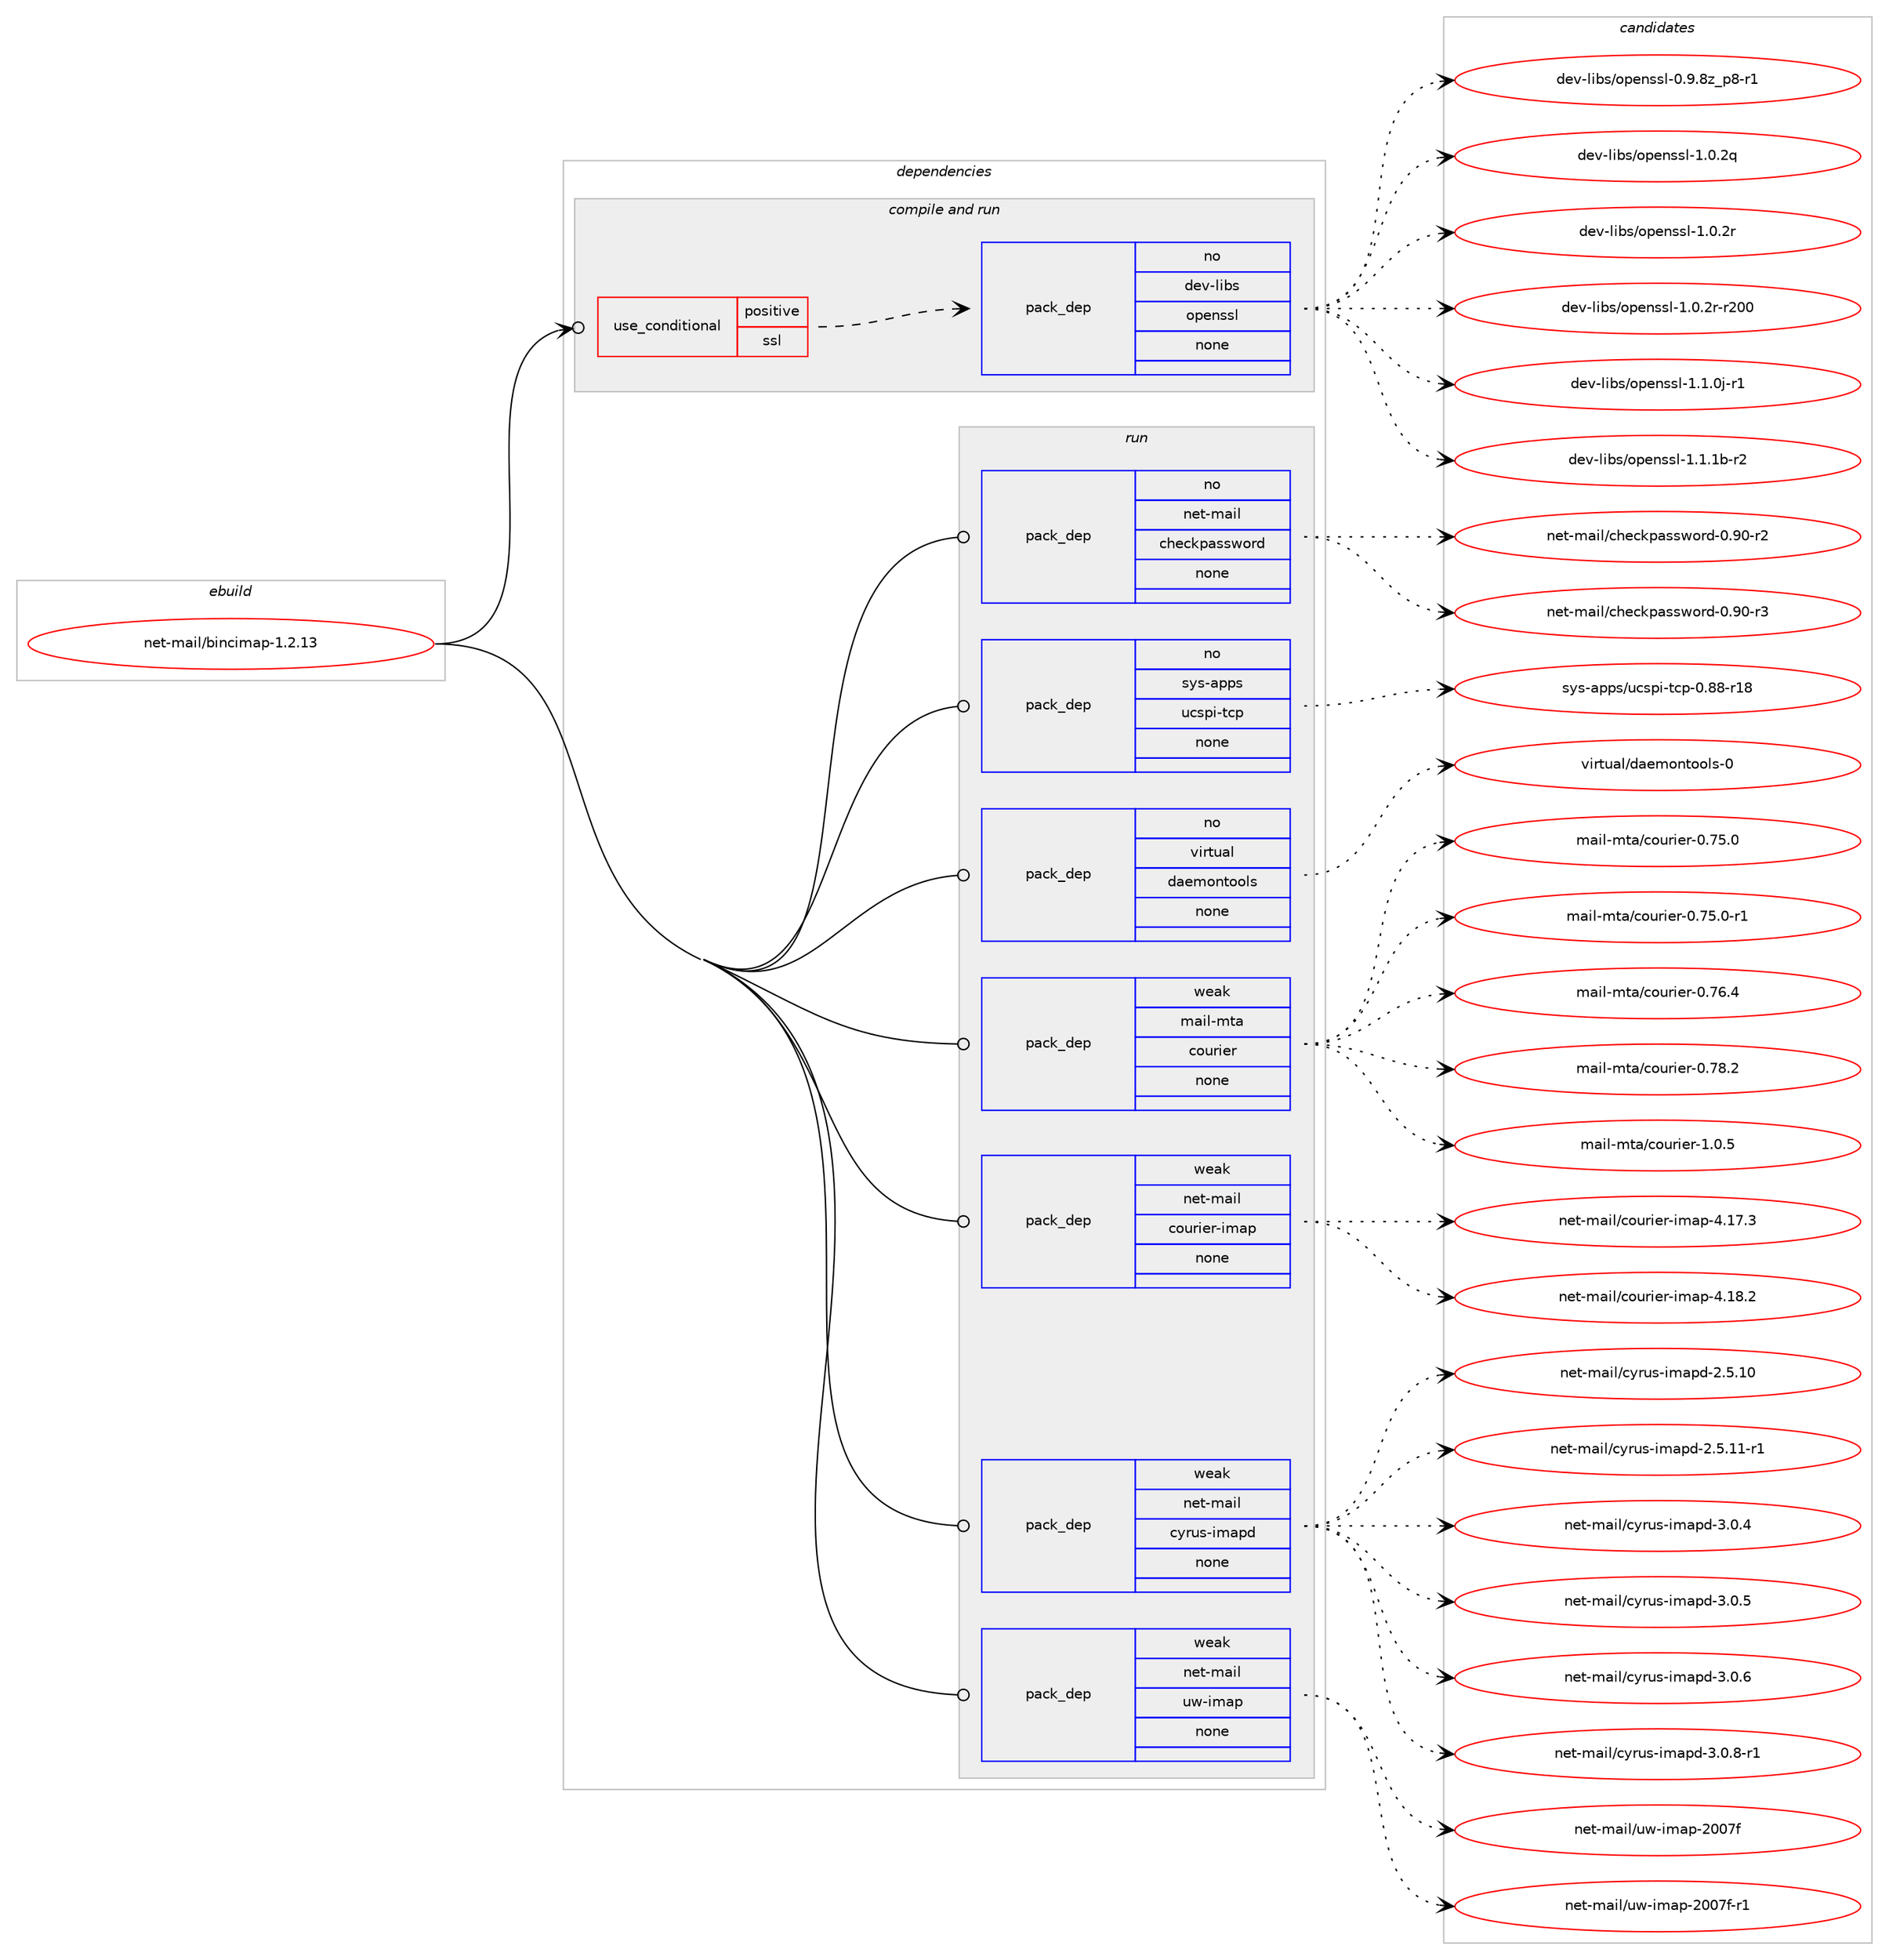 digraph prolog {

# *************
# Graph options
# *************

newrank=true;
concentrate=true;
compound=true;
graph [rankdir=LR,fontname=Helvetica,fontsize=10,ranksep=1.5];#, ranksep=2.5, nodesep=0.2];
edge  [arrowhead=vee];
node  [fontname=Helvetica,fontsize=10];

# **********
# The ebuild
# **********

subgraph cluster_leftcol {
color=gray;
rank=same;
label=<<i>ebuild</i>>;
id [label="net-mail/bincimap-1.2.13", color=red, width=4, href="../net-mail/bincimap-1.2.13.svg"];
}

# ****************
# The dependencies
# ****************

subgraph cluster_midcol {
color=gray;
label=<<i>dependencies</i>>;
subgraph cluster_compile {
fillcolor="#eeeeee";
style=filled;
label=<<i>compile</i>>;
}
subgraph cluster_compileandrun {
fillcolor="#eeeeee";
style=filled;
label=<<i>compile and run</i>>;
subgraph cond447020 {
dependency1662929 [label=<<TABLE BORDER="0" CELLBORDER="1" CELLSPACING="0" CELLPADDING="4"><TR><TD ROWSPAN="3" CELLPADDING="10">use_conditional</TD></TR><TR><TD>positive</TD></TR><TR><TD>ssl</TD></TR></TABLE>>, shape=none, color=red];
subgraph pack1188883 {
dependency1662930 [label=<<TABLE BORDER="0" CELLBORDER="1" CELLSPACING="0" CELLPADDING="4" WIDTH="220"><TR><TD ROWSPAN="6" CELLPADDING="30">pack_dep</TD></TR><TR><TD WIDTH="110">no</TD></TR><TR><TD>dev-libs</TD></TR><TR><TD>openssl</TD></TR><TR><TD>none</TD></TR><TR><TD></TD></TR></TABLE>>, shape=none, color=blue];
}
dependency1662929:e -> dependency1662930:w [weight=20,style="dashed",arrowhead="vee"];
}
id:e -> dependency1662929:w [weight=20,style="solid",arrowhead="odotvee"];
}
subgraph cluster_run {
fillcolor="#eeeeee";
style=filled;
label=<<i>run</i>>;
subgraph pack1188884 {
dependency1662931 [label=<<TABLE BORDER="0" CELLBORDER="1" CELLSPACING="0" CELLPADDING="4" WIDTH="220"><TR><TD ROWSPAN="6" CELLPADDING="30">pack_dep</TD></TR><TR><TD WIDTH="110">no</TD></TR><TR><TD>net-mail</TD></TR><TR><TD>checkpassword</TD></TR><TR><TD>none</TD></TR><TR><TD></TD></TR></TABLE>>, shape=none, color=blue];
}
id:e -> dependency1662931:w [weight=20,style="solid",arrowhead="odot"];
subgraph pack1188885 {
dependency1662932 [label=<<TABLE BORDER="0" CELLBORDER="1" CELLSPACING="0" CELLPADDING="4" WIDTH="220"><TR><TD ROWSPAN="6" CELLPADDING="30">pack_dep</TD></TR><TR><TD WIDTH="110">no</TD></TR><TR><TD>sys-apps</TD></TR><TR><TD>ucspi-tcp</TD></TR><TR><TD>none</TD></TR><TR><TD></TD></TR></TABLE>>, shape=none, color=blue];
}
id:e -> dependency1662932:w [weight=20,style="solid",arrowhead="odot"];
subgraph pack1188886 {
dependency1662933 [label=<<TABLE BORDER="0" CELLBORDER="1" CELLSPACING="0" CELLPADDING="4" WIDTH="220"><TR><TD ROWSPAN="6" CELLPADDING="30">pack_dep</TD></TR><TR><TD WIDTH="110">no</TD></TR><TR><TD>virtual</TD></TR><TR><TD>daemontools</TD></TR><TR><TD>none</TD></TR><TR><TD></TD></TR></TABLE>>, shape=none, color=blue];
}
id:e -> dependency1662933:w [weight=20,style="solid",arrowhead="odot"];
subgraph pack1188887 {
dependency1662934 [label=<<TABLE BORDER="0" CELLBORDER="1" CELLSPACING="0" CELLPADDING="4" WIDTH="220"><TR><TD ROWSPAN="6" CELLPADDING="30">pack_dep</TD></TR><TR><TD WIDTH="110">weak</TD></TR><TR><TD>mail-mta</TD></TR><TR><TD>courier</TD></TR><TR><TD>none</TD></TR><TR><TD></TD></TR></TABLE>>, shape=none, color=blue];
}
id:e -> dependency1662934:w [weight=20,style="solid",arrowhead="odot"];
subgraph pack1188888 {
dependency1662935 [label=<<TABLE BORDER="0" CELLBORDER="1" CELLSPACING="0" CELLPADDING="4" WIDTH="220"><TR><TD ROWSPAN="6" CELLPADDING="30">pack_dep</TD></TR><TR><TD WIDTH="110">weak</TD></TR><TR><TD>net-mail</TD></TR><TR><TD>courier-imap</TD></TR><TR><TD>none</TD></TR><TR><TD></TD></TR></TABLE>>, shape=none, color=blue];
}
id:e -> dependency1662935:w [weight=20,style="solid",arrowhead="odot"];
subgraph pack1188889 {
dependency1662936 [label=<<TABLE BORDER="0" CELLBORDER="1" CELLSPACING="0" CELLPADDING="4" WIDTH="220"><TR><TD ROWSPAN="6" CELLPADDING="30">pack_dep</TD></TR><TR><TD WIDTH="110">weak</TD></TR><TR><TD>net-mail</TD></TR><TR><TD>cyrus-imapd</TD></TR><TR><TD>none</TD></TR><TR><TD></TD></TR></TABLE>>, shape=none, color=blue];
}
id:e -> dependency1662936:w [weight=20,style="solid",arrowhead="odot"];
subgraph pack1188890 {
dependency1662937 [label=<<TABLE BORDER="0" CELLBORDER="1" CELLSPACING="0" CELLPADDING="4" WIDTH="220"><TR><TD ROWSPAN="6" CELLPADDING="30">pack_dep</TD></TR><TR><TD WIDTH="110">weak</TD></TR><TR><TD>net-mail</TD></TR><TR><TD>uw-imap</TD></TR><TR><TD>none</TD></TR><TR><TD></TD></TR></TABLE>>, shape=none, color=blue];
}
id:e -> dependency1662937:w [weight=20,style="solid",arrowhead="odot"];
}
}

# **************
# The candidates
# **************

subgraph cluster_choices {
rank=same;
color=gray;
label=<<i>candidates</i>>;

subgraph choice1188883 {
color=black;
nodesep=1;
choice10010111845108105981154711111210111011511510845484657465612295112564511449 [label="dev-libs/openssl-0.9.8z_p8-r1", color=red, width=4,href="../dev-libs/openssl-0.9.8z_p8-r1.svg"];
choice100101118451081059811547111112101110115115108454946484650113 [label="dev-libs/openssl-1.0.2q", color=red, width=4,href="../dev-libs/openssl-1.0.2q.svg"];
choice100101118451081059811547111112101110115115108454946484650114 [label="dev-libs/openssl-1.0.2r", color=red, width=4,href="../dev-libs/openssl-1.0.2r.svg"];
choice10010111845108105981154711111210111011511510845494648465011445114504848 [label="dev-libs/openssl-1.0.2r-r200", color=red, width=4,href="../dev-libs/openssl-1.0.2r-r200.svg"];
choice1001011184510810598115471111121011101151151084549464946481064511449 [label="dev-libs/openssl-1.1.0j-r1", color=red, width=4,href="../dev-libs/openssl-1.1.0j-r1.svg"];
choice100101118451081059811547111112101110115115108454946494649984511450 [label="dev-libs/openssl-1.1.1b-r2", color=red, width=4,href="../dev-libs/openssl-1.1.1b-r2.svg"];
dependency1662930:e -> choice10010111845108105981154711111210111011511510845484657465612295112564511449:w [style=dotted,weight="100"];
dependency1662930:e -> choice100101118451081059811547111112101110115115108454946484650113:w [style=dotted,weight="100"];
dependency1662930:e -> choice100101118451081059811547111112101110115115108454946484650114:w [style=dotted,weight="100"];
dependency1662930:e -> choice10010111845108105981154711111210111011511510845494648465011445114504848:w [style=dotted,weight="100"];
dependency1662930:e -> choice1001011184510810598115471111121011101151151084549464946481064511449:w [style=dotted,weight="100"];
dependency1662930:e -> choice100101118451081059811547111112101110115115108454946494649984511450:w [style=dotted,weight="100"];
}
subgraph choice1188884 {
color=black;
nodesep=1;
choice11010111645109971051084799104101991071129711511511911111410045484657484511450 [label="net-mail/checkpassword-0.90-r2", color=red, width=4,href="../net-mail/checkpassword-0.90-r2.svg"];
choice11010111645109971051084799104101991071129711511511911111410045484657484511451 [label="net-mail/checkpassword-0.90-r3", color=red, width=4,href="../net-mail/checkpassword-0.90-r3.svg"];
dependency1662931:e -> choice11010111645109971051084799104101991071129711511511911111410045484657484511450:w [style=dotted,weight="100"];
dependency1662931:e -> choice11010111645109971051084799104101991071129711511511911111410045484657484511451:w [style=dotted,weight="100"];
}
subgraph choice1188885 {
color=black;
nodesep=1;
choice1151211154597112112115471179911511210545116991124548465656451144956 [label="sys-apps/ucspi-tcp-0.88-r18", color=red, width=4,href="../sys-apps/ucspi-tcp-0.88-r18.svg"];
dependency1662932:e -> choice1151211154597112112115471179911511210545116991124548465656451144956:w [style=dotted,weight="100"];
}
subgraph choice1188886 {
color=black;
nodesep=1;
choice1181051141161179710847100971011091111101161111111081154548 [label="virtual/daemontools-0", color=red, width=4,href="../virtual/daemontools-0.svg"];
dependency1662933:e -> choice1181051141161179710847100971011091111101161111111081154548:w [style=dotted,weight="100"];
}
subgraph choice1188887 {
color=black;
nodesep=1;
choice109971051084510911697479911111711410510111445484655534648 [label="mail-mta/courier-0.75.0", color=red, width=4,href="../mail-mta/courier-0.75.0.svg"];
choice1099710510845109116974799111117114105101114454846555346484511449 [label="mail-mta/courier-0.75.0-r1", color=red, width=4,href="../mail-mta/courier-0.75.0-r1.svg"];
choice109971051084510911697479911111711410510111445484655544652 [label="mail-mta/courier-0.76.4", color=red, width=4,href="../mail-mta/courier-0.76.4.svg"];
choice109971051084510911697479911111711410510111445484655564650 [label="mail-mta/courier-0.78.2", color=red, width=4,href="../mail-mta/courier-0.78.2.svg"];
choice1099710510845109116974799111117114105101114454946484653 [label="mail-mta/courier-1.0.5", color=red, width=4,href="../mail-mta/courier-1.0.5.svg"];
dependency1662934:e -> choice109971051084510911697479911111711410510111445484655534648:w [style=dotted,weight="100"];
dependency1662934:e -> choice1099710510845109116974799111117114105101114454846555346484511449:w [style=dotted,weight="100"];
dependency1662934:e -> choice109971051084510911697479911111711410510111445484655544652:w [style=dotted,weight="100"];
dependency1662934:e -> choice109971051084510911697479911111711410510111445484655564650:w [style=dotted,weight="100"];
dependency1662934:e -> choice1099710510845109116974799111117114105101114454946484653:w [style=dotted,weight="100"];
}
subgraph choice1188888 {
color=black;
nodesep=1;
choice11010111645109971051084799111117114105101114451051099711245524649554651 [label="net-mail/courier-imap-4.17.3", color=red, width=4,href="../net-mail/courier-imap-4.17.3.svg"];
choice11010111645109971051084799111117114105101114451051099711245524649564650 [label="net-mail/courier-imap-4.18.2", color=red, width=4,href="../net-mail/courier-imap-4.18.2.svg"];
dependency1662935:e -> choice11010111645109971051084799111117114105101114451051099711245524649554651:w [style=dotted,weight="100"];
dependency1662935:e -> choice11010111645109971051084799111117114105101114451051099711245524649564650:w [style=dotted,weight="100"];
}
subgraph choice1188889 {
color=black;
nodesep=1;
choice11010111645109971051084799121114117115451051099711210045504653464948 [label="net-mail/cyrus-imapd-2.5.10", color=red, width=4,href="../net-mail/cyrus-imapd-2.5.10.svg"];
choice110101116451099710510847991211141171154510510997112100455046534649494511449 [label="net-mail/cyrus-imapd-2.5.11-r1", color=red, width=4,href="../net-mail/cyrus-imapd-2.5.11-r1.svg"];
choice110101116451099710510847991211141171154510510997112100455146484652 [label="net-mail/cyrus-imapd-3.0.4", color=red, width=4,href="../net-mail/cyrus-imapd-3.0.4.svg"];
choice110101116451099710510847991211141171154510510997112100455146484653 [label="net-mail/cyrus-imapd-3.0.5", color=red, width=4,href="../net-mail/cyrus-imapd-3.0.5.svg"];
choice110101116451099710510847991211141171154510510997112100455146484654 [label="net-mail/cyrus-imapd-3.0.6", color=red, width=4,href="../net-mail/cyrus-imapd-3.0.6.svg"];
choice1101011164510997105108479912111411711545105109971121004551464846564511449 [label="net-mail/cyrus-imapd-3.0.8-r1", color=red, width=4,href="../net-mail/cyrus-imapd-3.0.8-r1.svg"];
dependency1662936:e -> choice11010111645109971051084799121114117115451051099711210045504653464948:w [style=dotted,weight="100"];
dependency1662936:e -> choice110101116451099710510847991211141171154510510997112100455046534649494511449:w [style=dotted,weight="100"];
dependency1662936:e -> choice110101116451099710510847991211141171154510510997112100455146484652:w [style=dotted,weight="100"];
dependency1662936:e -> choice110101116451099710510847991211141171154510510997112100455146484653:w [style=dotted,weight="100"];
dependency1662936:e -> choice110101116451099710510847991211141171154510510997112100455146484654:w [style=dotted,weight="100"];
dependency1662936:e -> choice1101011164510997105108479912111411711545105109971121004551464846564511449:w [style=dotted,weight="100"];
}
subgraph choice1188890 {
color=black;
nodesep=1;
choice11010111645109971051084711711945105109971124550484855102 [label="net-mail/uw-imap-2007f", color=red, width=4,href="../net-mail/uw-imap-2007f.svg"];
choice110101116451099710510847117119451051099711245504848551024511449 [label="net-mail/uw-imap-2007f-r1", color=red, width=4,href="../net-mail/uw-imap-2007f-r1.svg"];
dependency1662937:e -> choice11010111645109971051084711711945105109971124550484855102:w [style=dotted,weight="100"];
dependency1662937:e -> choice110101116451099710510847117119451051099711245504848551024511449:w [style=dotted,weight="100"];
}
}

}

